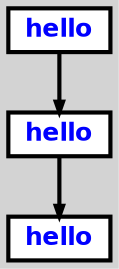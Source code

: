 digraph {

	ordering=out;
	ranksep=.4;
	bgcolor="lightgrey"; node [shape=box, fixedsize=false, fontsize=12, fontname="Helvetica-bold", fontcolor="blue"
		width=.25, height=.25, color="black", fillcolor="white", style="filled, solid, bold"];
	edge [arrowsize=.5, color="black", style="bold"]

  n0 [label="hello"];
  n1 [label="hello"];
  n1 [label="hello"];
  n2 [label="hello"];

  n0 -> n1 // "hello" -> "hello"
  n1 -> n2 // "hello" -> "hello"

}
